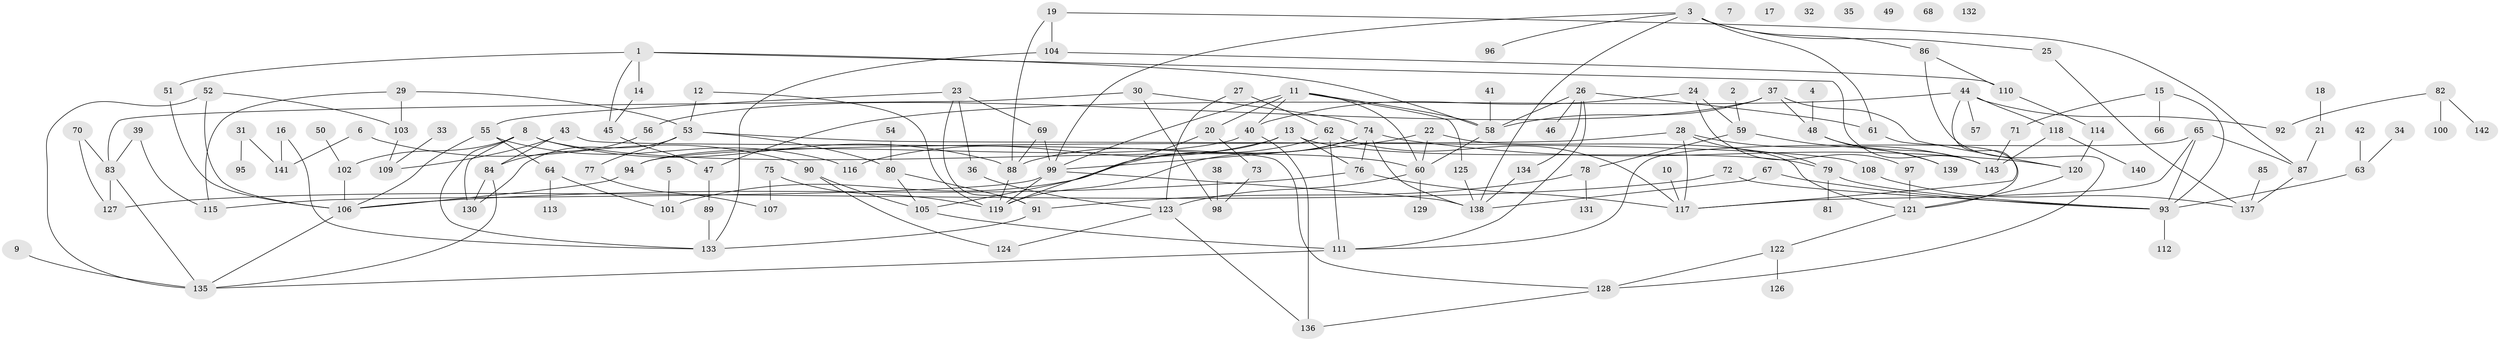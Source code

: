 // Generated by graph-tools (version 1.1) at 2025/49/03/09/25 03:49:11]
// undirected, 143 vertices, 203 edges
graph export_dot {
graph [start="1"]
  node [color=gray90,style=filled];
  1;
  2;
  3;
  4;
  5;
  6;
  7;
  8;
  9;
  10;
  11;
  12;
  13;
  14;
  15;
  16;
  17;
  18;
  19;
  20;
  21;
  22;
  23;
  24;
  25;
  26;
  27;
  28;
  29;
  30;
  31;
  32;
  33;
  34;
  35;
  36;
  37;
  38;
  39;
  40;
  41;
  42;
  43;
  44;
  45;
  46;
  47;
  48;
  49;
  50;
  51;
  52;
  53;
  54;
  55;
  56;
  57;
  58;
  59;
  60;
  61;
  62;
  63;
  64;
  65;
  66;
  67;
  68;
  69;
  70;
  71;
  72;
  73;
  74;
  75;
  76;
  77;
  78;
  79;
  80;
  81;
  82;
  83;
  84;
  85;
  86;
  87;
  88;
  89;
  90;
  91;
  92;
  93;
  94;
  95;
  96;
  97;
  98;
  99;
  100;
  101;
  102;
  103;
  104;
  105;
  106;
  107;
  108;
  109;
  110;
  111;
  112;
  113;
  114;
  115;
  116;
  117;
  118;
  119;
  120;
  121;
  122;
  123;
  124;
  125;
  126;
  127;
  128;
  129;
  130;
  131;
  132;
  133;
  134;
  135;
  136;
  137;
  138;
  139;
  140;
  141;
  142;
  143;
  1 -- 14;
  1 -- 45;
  1 -- 51;
  1 -- 58;
  1 -- 143;
  2 -- 59;
  3 -- 25;
  3 -- 61;
  3 -- 86;
  3 -- 96;
  3 -- 99;
  3 -- 138;
  4 -- 48;
  5 -- 101;
  6 -- 90;
  6 -- 141;
  8 -- 60;
  8 -- 88;
  8 -- 102;
  8 -- 130;
  8 -- 133;
  9 -- 135;
  10 -- 117;
  11 -- 20;
  11 -- 40;
  11 -- 58;
  11 -- 60;
  11 -- 99;
  11 -- 125;
  12 -- 53;
  12 -- 119;
  13 -- 76;
  13 -- 79;
  13 -- 105;
  13 -- 116;
  14 -- 45;
  15 -- 66;
  15 -- 71;
  15 -- 93;
  16 -- 133;
  16 -- 141;
  18 -- 21;
  19 -- 87;
  19 -- 88;
  19 -- 104;
  20 -- 73;
  20 -- 119;
  21 -- 87;
  22 -- 60;
  22 -- 99;
  22 -- 121;
  23 -- 36;
  23 -- 55;
  23 -- 69;
  23 -- 91;
  24 -- 40;
  24 -- 59;
  24 -- 97;
  25 -- 137;
  26 -- 46;
  26 -- 58;
  26 -- 61;
  26 -- 111;
  26 -- 134;
  27 -- 62;
  27 -- 123;
  28 -- 79;
  28 -- 94;
  28 -- 117;
  28 -- 143;
  29 -- 53;
  29 -- 103;
  29 -- 115;
  30 -- 74;
  30 -- 83;
  30 -- 98;
  31 -- 95;
  31 -- 141;
  33 -- 109;
  34 -- 63;
  36 -- 123;
  37 -- 48;
  37 -- 56;
  37 -- 58;
  37 -- 120;
  38 -- 98;
  39 -- 83;
  39 -- 115;
  40 -- 94;
  40 -- 136;
  41 -- 58;
  42 -- 63;
  43 -- 84;
  43 -- 109;
  43 -- 128;
  44 -- 47;
  44 -- 57;
  44 -- 92;
  44 -- 117;
  44 -- 118;
  45 -- 47;
  47 -- 89;
  48 -- 139;
  48 -- 143;
  50 -- 102;
  51 -- 106;
  52 -- 103;
  52 -- 106;
  52 -- 135;
  53 -- 77;
  53 -- 80;
  53 -- 108;
  53 -- 130;
  54 -- 80;
  55 -- 64;
  55 -- 106;
  55 -- 116;
  56 -- 84;
  58 -- 60;
  59 -- 78;
  59 -- 139;
  60 -- 123;
  60 -- 129;
  61 -- 121;
  62 -- 88;
  62 -- 111;
  62 -- 117;
  63 -- 93;
  64 -- 101;
  64 -- 113;
  65 -- 87;
  65 -- 93;
  65 -- 111;
  65 -- 117;
  67 -- 93;
  67 -- 138;
  69 -- 88;
  69 -- 99;
  70 -- 83;
  70 -- 127;
  71 -- 143;
  72 -- 93;
  72 -- 127;
  73 -- 98;
  74 -- 76;
  74 -- 101;
  74 -- 119;
  74 -- 120;
  74 -- 138;
  75 -- 107;
  75 -- 119;
  76 -- 106;
  76 -- 117;
  77 -- 107;
  78 -- 91;
  78 -- 131;
  79 -- 81;
  79 -- 93;
  80 -- 91;
  80 -- 105;
  82 -- 92;
  82 -- 100;
  82 -- 142;
  83 -- 127;
  83 -- 135;
  84 -- 130;
  84 -- 135;
  85 -- 137;
  86 -- 110;
  86 -- 128;
  87 -- 137;
  88 -- 119;
  89 -- 133;
  90 -- 105;
  90 -- 124;
  91 -- 133;
  93 -- 112;
  94 -- 106;
  97 -- 121;
  99 -- 115;
  99 -- 119;
  99 -- 138;
  102 -- 106;
  103 -- 109;
  104 -- 110;
  104 -- 133;
  105 -- 111;
  106 -- 135;
  108 -- 137;
  110 -- 114;
  111 -- 135;
  114 -- 120;
  118 -- 140;
  118 -- 143;
  120 -- 121;
  121 -- 122;
  122 -- 126;
  122 -- 128;
  123 -- 124;
  123 -- 136;
  125 -- 138;
  128 -- 136;
  134 -- 138;
}
